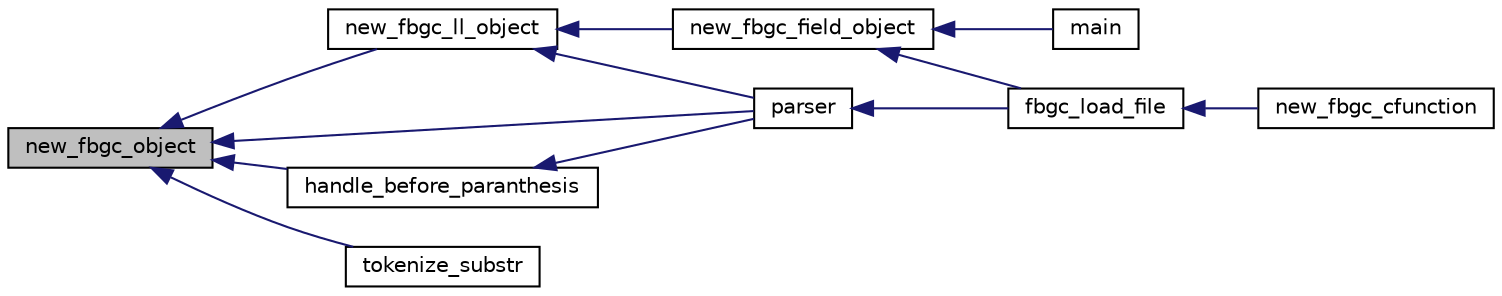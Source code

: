 digraph "new_fbgc_object"
{
  edge [fontname="Helvetica",fontsize="10",labelfontname="Helvetica",labelfontsize="10"];
  node [fontname="Helvetica",fontsize="10",shape=record];
  rankdir="LR";
  Node96 [label="new_fbgc_object",height=0.2,width=0.4,color="black", fillcolor="grey75", style="filled", fontcolor="black"];
  Node96 -> Node97 [dir="back",color="midnightblue",fontsize="10",style="solid",fontname="Helvetica"];
  Node97 [label="new_fbgc_ll_object",height=0.2,width=0.4,color="black", fillcolor="white", style="filled",URL="$linked__list_8h.html#a58b5593340f3e3d505060800cc4e16b8"];
  Node97 -> Node98 [dir="back",color="midnightblue",fontsize="10",style="solid",fontname="Helvetica"];
  Node98 [label="new_fbgc_field_object",height=0.2,width=0.4,color="black", fillcolor="white", style="filled",URL="$field__object_8h.html#a28800156fc2d609a3625834282b1b94e"];
  Node98 -> Node99 [dir="back",color="midnightblue",fontsize="10",style="solid",fontname="Helvetica"];
  Node99 [label="fbgc_load_file",height=0.2,width=0.4,color="black", fillcolor="white", style="filled",URL="$fbgc_8h.html#a2aeeff0403205e54bd0dd187e4337b4a"];
  Node99 -> Node100 [dir="back",color="midnightblue",fontsize="10",style="solid",fontname="Helvetica"];
  Node100 [label="new_fbgc_cfunction",height=0.2,width=0.4,color="black", fillcolor="white", style="filled",URL="$fbgc__stl_8c.html#a23883ffe16d0cfdc1f70f3c31b650d2c"];
  Node98 -> Node101 [dir="back",color="midnightblue",fontsize="10",style="solid",fontname="Helvetica"];
  Node101 [label="main",height=0.2,width=0.4,color="black", fillcolor="white", style="filled",URL="$fbgc_8c.html#a3c04138a5bfe5d72780bb7e82a18e627"];
  Node97 -> Node102 [dir="back",color="midnightblue",fontsize="10",style="solid",fontname="Helvetica"];
  Node102 [label="parser",height=0.2,width=0.4,color="black", fillcolor="white", style="filled",URL="$parser_8h.html#a9128876c7bafe4207a35d10f2c7f12a8"];
  Node102 -> Node99 [dir="back",color="midnightblue",fontsize="10",style="solid",fontname="Helvetica"];
  Node96 -> Node103 [dir="back",color="midnightblue",fontsize="10",style="solid",fontname="Helvetica"];
  Node103 [label="handle_before_paranthesis",height=0.2,width=0.4,color="black", fillcolor="white", style="filled",URL="$parser_8c.html#a3a71ebc5f95c66fcfd21265d1b7af044"];
  Node103 -> Node102 [dir="back",color="midnightblue",fontsize="10",style="solid",fontname="Helvetica"];
  Node96 -> Node102 [dir="back",color="midnightblue",fontsize="10",style="solid",fontname="Helvetica"];
  Node96 -> Node104 [dir="back",color="midnightblue",fontsize="10",style="solid",fontname="Helvetica"];
  Node104 [label="tokenize_substr",height=0.2,width=0.4,color="black", fillcolor="white", style="filled",URL="$relexer_8h.html#a173504636bdf2201eace271622e131f8"];
}
